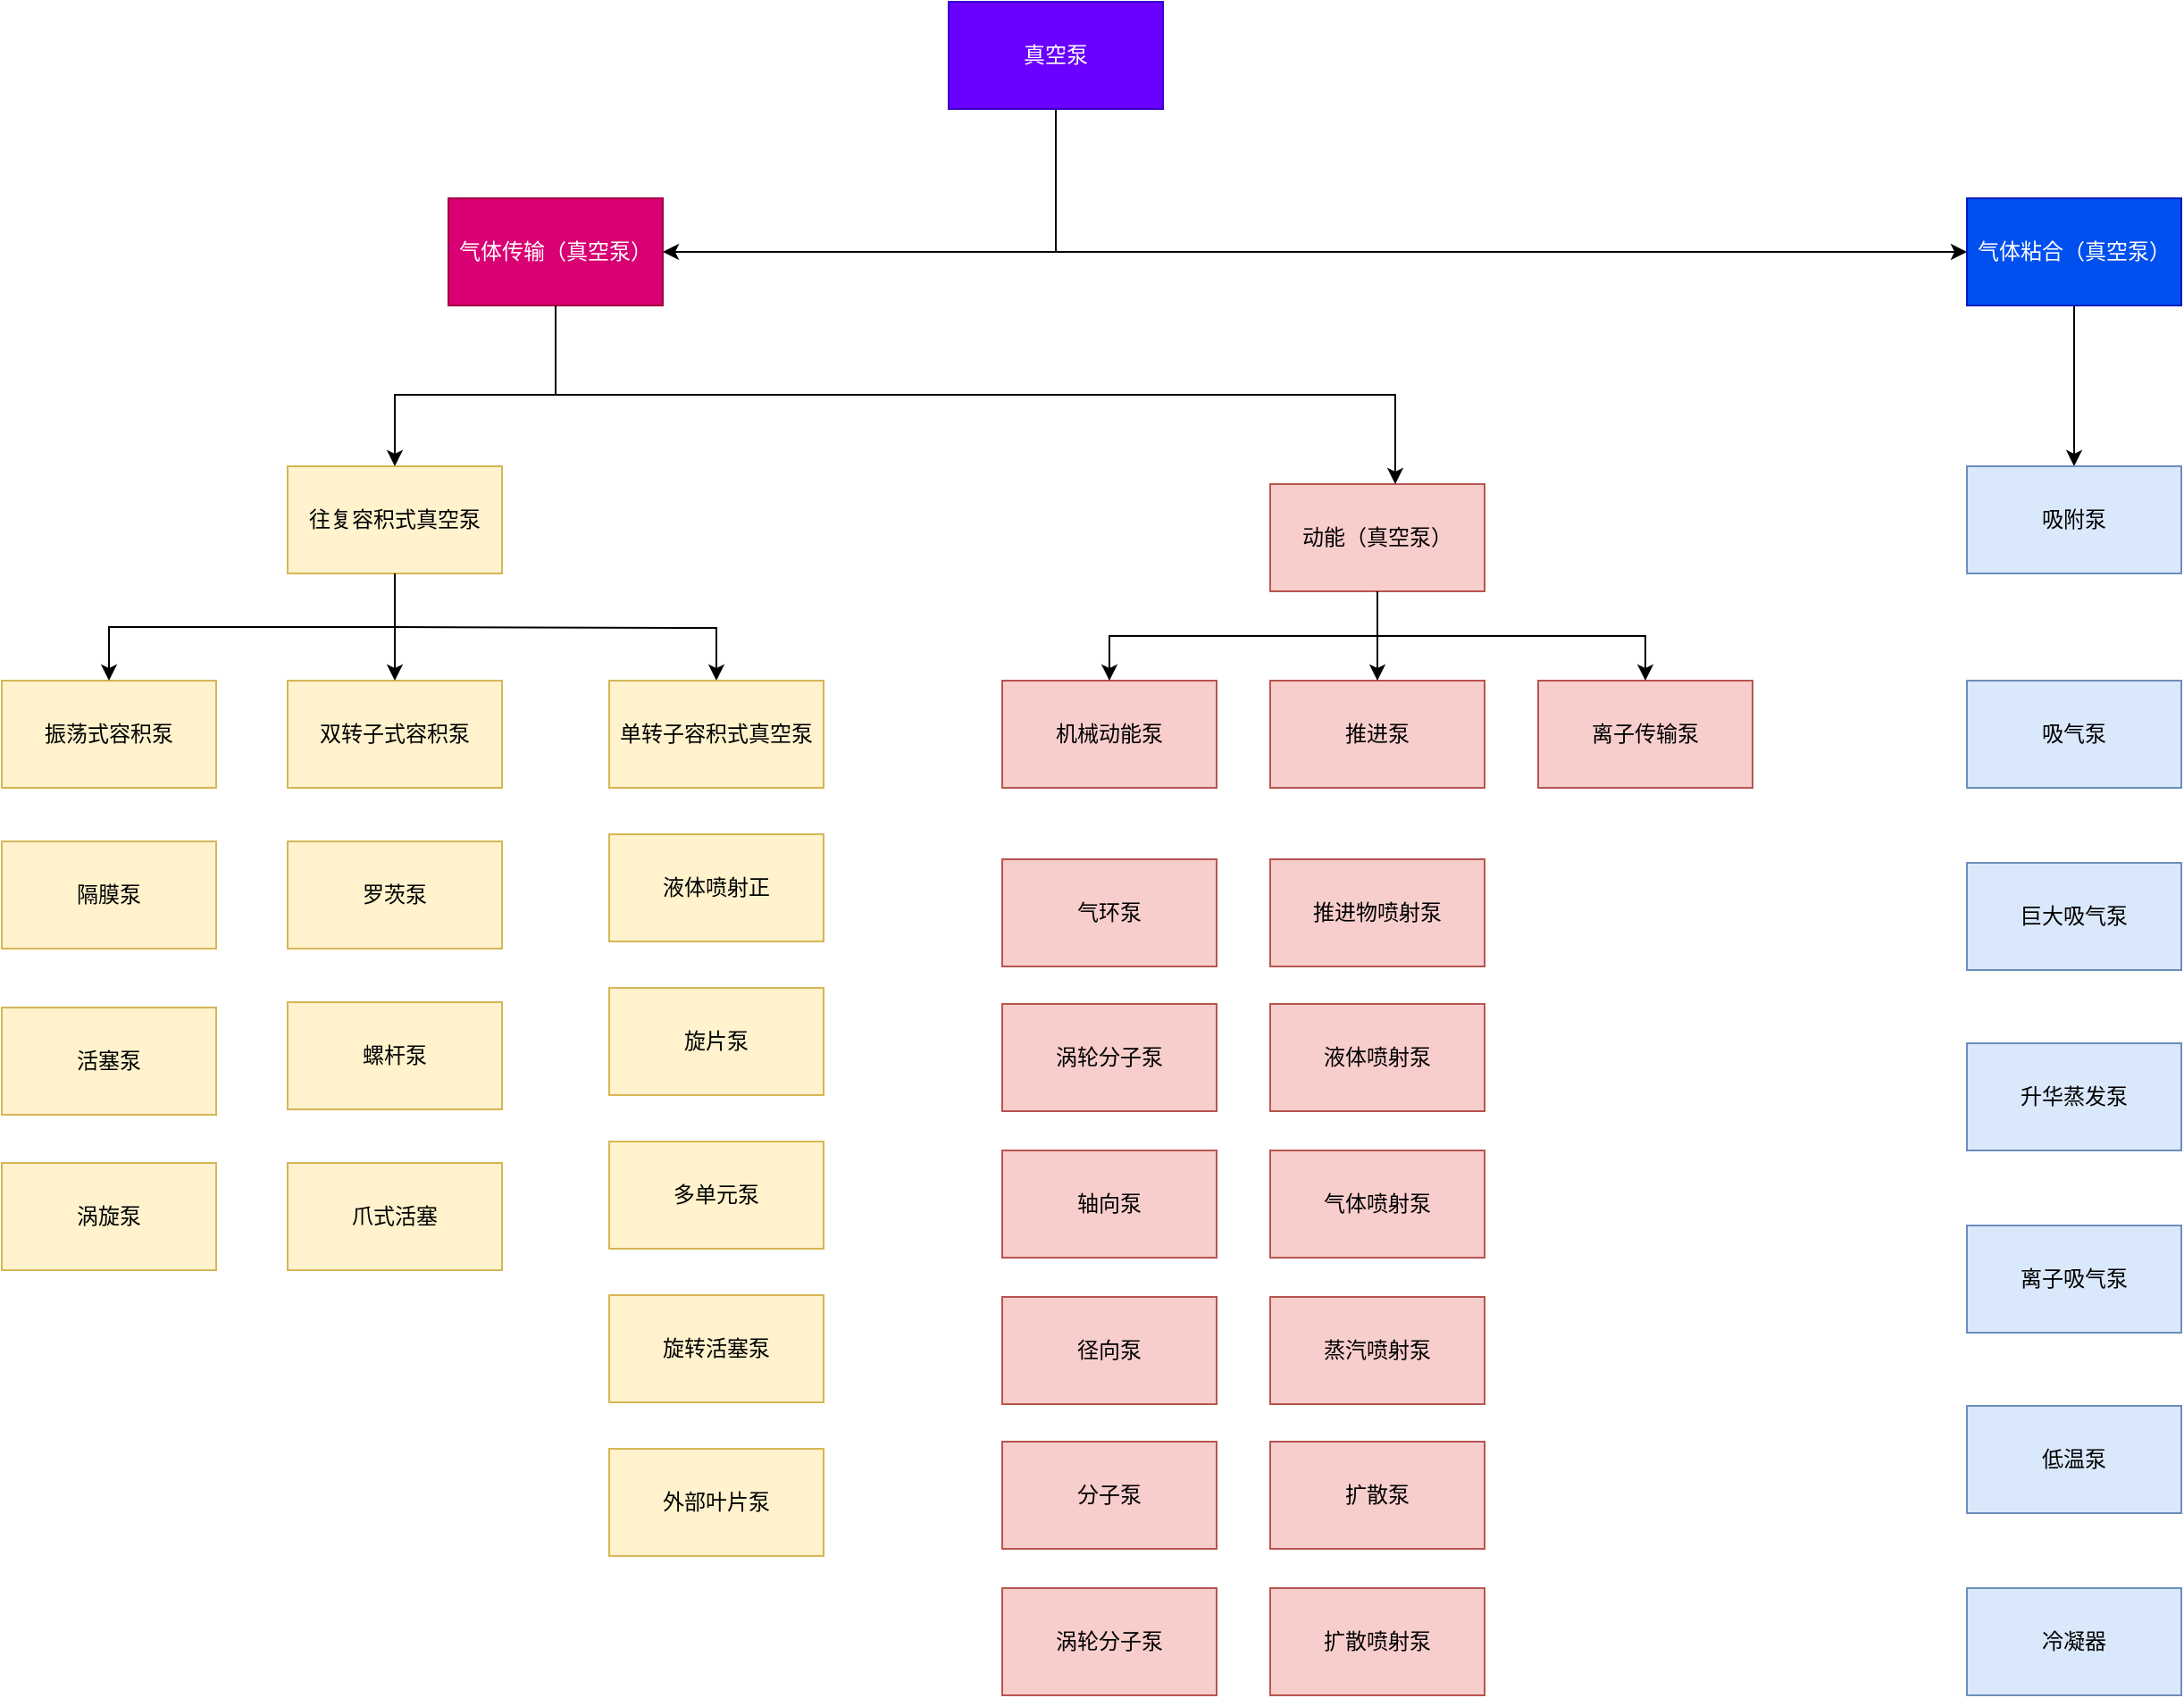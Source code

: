 <mxfile version="20.3.2" type="github">
  <diagram id="EJDTuElmcnAi4WPFWQzJ" name="Page-1">
    <mxGraphModel dx="1763" dy="1179" grid="0" gridSize="10" guides="1" tooltips="1" connect="1" arrows="1" fold="1" page="1" pageScale="1" pageWidth="850" pageHeight="1100" math="0" shadow="0">
      <root>
        <mxCell id="0" />
        <mxCell id="1" parent="0" />
        <mxCell id="JQe-0Pjy612eNR-_QcZm-43" style="edgeStyle=orthogonalEdgeStyle;rounded=0;orthogonalLoop=1;jettySize=auto;html=1;exitX=0.5;exitY=1;exitDx=0;exitDy=0;entryX=1;entryY=0.5;entryDx=0;entryDy=0;" edge="1" parent="1" source="flRVxpR7cwWonaM8a4Yf-1" target="flRVxpR7cwWonaM8a4Yf-2">
          <mxGeometry relative="1" as="geometry" />
        </mxCell>
        <mxCell id="JQe-0Pjy612eNR-_QcZm-44" style="edgeStyle=orthogonalEdgeStyle;rounded=0;orthogonalLoop=1;jettySize=auto;html=1;exitX=0.5;exitY=1;exitDx=0;exitDy=0;entryX=0;entryY=0.5;entryDx=0;entryDy=0;" edge="1" parent="1" source="flRVxpR7cwWonaM8a4Yf-1" target="flRVxpR7cwWonaM8a4Yf-4">
          <mxGeometry relative="1" as="geometry" />
        </mxCell>
        <mxCell id="flRVxpR7cwWonaM8a4Yf-1" value="真空泵" style="rounded=0;whiteSpace=wrap;html=1;container=0;fillColor=#6a00ff;fontColor=#ffffff;strokeColor=#3700CC;" parent="1" vertex="1">
          <mxGeometry x="790" y="76" width="120" height="60" as="geometry" />
        </mxCell>
        <mxCell id="flRVxpR7cwWonaM8a4Yf-2" value="气体传输（真空泵）" style="rounded=0;whiteSpace=wrap;html=1;container=0;fillColor=#d80073;strokeColor=#A50040;fontColor=#ffffff;" parent="1" vertex="1">
          <mxGeometry x="510" y="186" width="120" height="60" as="geometry" />
        </mxCell>
        <mxCell id="JQe-0Pjy612eNR-_QcZm-45" style="edgeStyle=orthogonalEdgeStyle;rounded=0;orthogonalLoop=1;jettySize=auto;html=1;exitX=0.5;exitY=1;exitDx=0;exitDy=0;" edge="1" parent="1" source="flRVxpR7cwWonaM8a4Yf-4" target="JQe-0Pjy612eNR-_QcZm-28">
          <mxGeometry relative="1" as="geometry" />
        </mxCell>
        <mxCell id="flRVxpR7cwWonaM8a4Yf-4" value="气体粘合（真空泵）" style="rounded=0;whiteSpace=wrap;html=1;container=0;fillColor=#0050ef;strokeColor=#001DBC;fontColor=#ffffff;" parent="1" vertex="1">
          <mxGeometry x="1360" y="186" width="120" height="60" as="geometry" />
        </mxCell>
        <mxCell id="flRVxpR7cwWonaM8a4Yf-16" value="" style="edgeStyle=orthogonalEdgeStyle;rounded=0;orthogonalLoop=1;jettySize=auto;html=1;" parent="1" target="flRVxpR7cwWonaM8a4Yf-15" edge="1">
          <mxGeometry relative="1" as="geometry">
            <mxPoint x="480" y="426" as="sourcePoint" />
          </mxGeometry>
        </mxCell>
        <mxCell id="flRVxpR7cwWonaM8a4Yf-6" value="往复容积式真空泵" style="rounded=0;whiteSpace=wrap;html=1;container=0;fillColor=#fff2cc;strokeColor=#d6b656;" parent="1" vertex="1">
          <mxGeometry x="420" y="336" width="120" height="60" as="geometry" />
        </mxCell>
        <mxCell id="flRVxpR7cwWonaM8a4Yf-7" value="" style="edgeStyle=orthogonalEdgeStyle;rounded=0;orthogonalLoop=1;jettySize=auto;html=1;" parent="1" source="flRVxpR7cwWonaM8a4Yf-2" target="flRVxpR7cwWonaM8a4Yf-6" edge="1">
          <mxGeometry relative="1" as="geometry">
            <Array as="points">
              <mxPoint x="570" y="296" />
              <mxPoint x="480" y="296" />
            </Array>
          </mxGeometry>
        </mxCell>
        <mxCell id="flRVxpR7cwWonaM8a4Yf-9" value="动能（真空泵）" style="rounded=0;whiteSpace=wrap;html=1;container=0;fillColor=#f8cecc;strokeColor=#b85450;" parent="1" vertex="1">
          <mxGeometry x="970" y="346" width="120" height="60" as="geometry" />
        </mxCell>
        <mxCell id="flRVxpR7cwWonaM8a4Yf-10" value="" style="edgeStyle=orthogonalEdgeStyle;rounded=0;orthogonalLoop=1;jettySize=auto;html=1;" parent="1" source="flRVxpR7cwWonaM8a4Yf-2" target="flRVxpR7cwWonaM8a4Yf-9" edge="1">
          <mxGeometry relative="1" as="geometry">
            <Array as="points">
              <mxPoint x="570" y="296" />
              <mxPoint x="1040" y="296" />
            </Array>
          </mxGeometry>
        </mxCell>
        <mxCell id="flRVxpR7cwWonaM8a4Yf-11" value="振荡式容积泵" style="rounded=0;whiteSpace=wrap;html=1;container=0;fillColor=#fff2cc;strokeColor=#d6b656;" parent="1" vertex="1">
          <mxGeometry x="260" y="456" width="120" height="60" as="geometry" />
        </mxCell>
        <mxCell id="flRVxpR7cwWonaM8a4Yf-12" value="" style="edgeStyle=orthogonalEdgeStyle;rounded=0;orthogonalLoop=1;jettySize=auto;html=1;" parent="1" source="flRVxpR7cwWonaM8a4Yf-6" target="flRVxpR7cwWonaM8a4Yf-11" edge="1">
          <mxGeometry relative="1" as="geometry">
            <Array as="points">
              <mxPoint x="480" y="426" />
              <mxPoint x="320" y="426" />
            </Array>
          </mxGeometry>
        </mxCell>
        <mxCell id="flRVxpR7cwWonaM8a4Yf-13" value="双转子式容积泵" style="rounded=0;whiteSpace=wrap;html=1;container=0;fillColor=#fff2cc;strokeColor=#d6b656;" parent="1" vertex="1">
          <mxGeometry x="420" y="456" width="120" height="60" as="geometry" />
        </mxCell>
        <mxCell id="flRVxpR7cwWonaM8a4Yf-14" value="" style="edgeStyle=orthogonalEdgeStyle;rounded=0;orthogonalLoop=1;jettySize=auto;html=1;" parent="1" source="flRVxpR7cwWonaM8a4Yf-6" target="flRVxpR7cwWonaM8a4Yf-13" edge="1">
          <mxGeometry relative="1" as="geometry" />
        </mxCell>
        <mxCell id="flRVxpR7cwWonaM8a4Yf-15" value="单转子容积式真空泵" style="rounded=0;whiteSpace=wrap;html=1;container=0;fillColor=#fff2cc;strokeColor=#d6b656;" parent="1" vertex="1">
          <mxGeometry x="600" y="456" width="120" height="60" as="geometry" />
        </mxCell>
        <mxCell id="flRVxpR7cwWonaM8a4Yf-17" value="隔膜泵" style="rounded=0;whiteSpace=wrap;html=1;container=0;fillColor=#fff2cc;strokeColor=#d6b656;" parent="1" vertex="1">
          <mxGeometry x="260" y="546" width="120" height="60" as="geometry" />
        </mxCell>
        <mxCell id="flRVxpR7cwWonaM8a4Yf-19" value="活塞泵" style="rounded=0;whiteSpace=wrap;html=1;container=0;fillColor=#fff2cc;strokeColor=#d6b656;" parent="1" vertex="1">
          <mxGeometry x="260" y="639" width="120" height="60" as="geometry" />
        </mxCell>
        <mxCell id="flRVxpR7cwWonaM8a4Yf-20" value="涡旋泵" style="rounded=0;whiteSpace=wrap;html=1;container=0;fillColor=#fff2cc;strokeColor=#d6b656;" parent="1" vertex="1">
          <mxGeometry x="260" y="726" width="120" height="60" as="geometry" />
        </mxCell>
        <mxCell id="flRVxpR7cwWonaM8a4Yf-21" value="罗茨泵" style="rounded=0;whiteSpace=wrap;html=1;container=0;fillColor=#fff2cc;strokeColor=#d6b656;" parent="1" vertex="1">
          <mxGeometry x="420" y="546" width="120" height="60" as="geometry" />
        </mxCell>
        <mxCell id="flRVxpR7cwWonaM8a4Yf-22" value="螺杆泵" style="rounded=0;whiteSpace=wrap;html=1;container=0;fillColor=#fff2cc;strokeColor=#d6b656;" parent="1" vertex="1">
          <mxGeometry x="420" y="636" width="120" height="60" as="geometry" />
        </mxCell>
        <mxCell id="flRVxpR7cwWonaM8a4Yf-23" value="爪式活塞" style="rounded=0;whiteSpace=wrap;html=1;container=0;fillColor=#fff2cc;strokeColor=#d6b656;" parent="1" vertex="1">
          <mxGeometry x="420" y="726" width="120" height="60" as="geometry" />
        </mxCell>
        <mxCell id="JQe-0Pjy612eNR-_QcZm-1" value="液体喷射正" style="rounded=0;whiteSpace=wrap;html=1;container=0;fillColor=#fff2cc;strokeColor=#d6b656;" vertex="1" parent="1">
          <mxGeometry x="600" y="542" width="120" height="60" as="geometry" />
        </mxCell>
        <mxCell id="JQe-0Pjy612eNR-_QcZm-3" value="旋片泵" style="rounded=0;whiteSpace=wrap;html=1;container=0;fillColor=#fff2cc;strokeColor=#d6b656;" vertex="1" parent="1">
          <mxGeometry x="600" y="628" width="120" height="60" as="geometry" />
        </mxCell>
        <mxCell id="JQe-0Pjy612eNR-_QcZm-4" value="多单元泵" style="rounded=0;whiteSpace=wrap;html=1;container=0;fillColor=#fff2cc;strokeColor=#d6b656;" vertex="1" parent="1">
          <mxGeometry x="600" y="714" width="120" height="60" as="geometry" />
        </mxCell>
        <mxCell id="JQe-0Pjy612eNR-_QcZm-5" value="旋转活塞泵&lt;br&gt;" style="rounded=0;whiteSpace=wrap;html=1;container=0;fillColor=#fff2cc;strokeColor=#d6b656;" vertex="1" parent="1">
          <mxGeometry x="600" y="800" width="120" height="60" as="geometry" />
        </mxCell>
        <mxCell id="JQe-0Pjy612eNR-_QcZm-6" value="外部叶片泵" style="rounded=0;whiteSpace=wrap;html=1;container=0;fillColor=#fff2cc;strokeColor=#d6b656;" vertex="1" parent="1">
          <mxGeometry x="600" y="886" width="120" height="60" as="geometry" />
        </mxCell>
        <mxCell id="JQe-0Pjy612eNR-_QcZm-8" value="机械动能泵" style="rounded=0;whiteSpace=wrap;html=1;container=0;fillColor=#f8cecc;strokeColor=#b85450;" vertex="1" parent="1">
          <mxGeometry x="820" y="456" width="120" height="60" as="geometry" />
        </mxCell>
        <mxCell id="JQe-0Pjy612eNR-_QcZm-33" style="edgeStyle=orthogonalEdgeStyle;rounded=0;orthogonalLoop=1;jettySize=auto;html=1;exitX=0.5;exitY=1;exitDx=0;exitDy=0;entryX=0.5;entryY=0;entryDx=0;entryDy=0;" edge="1" parent="1" source="flRVxpR7cwWonaM8a4Yf-9" target="JQe-0Pjy612eNR-_QcZm-8">
          <mxGeometry relative="1" as="geometry" />
        </mxCell>
        <mxCell id="JQe-0Pjy612eNR-_QcZm-10" value="气环泵" style="rounded=0;whiteSpace=wrap;html=1;container=0;fillColor=#f8cecc;strokeColor=#b85450;" vertex="1" parent="1">
          <mxGeometry x="820" y="556" width="120" height="60" as="geometry" />
        </mxCell>
        <mxCell id="JQe-0Pjy612eNR-_QcZm-11" value="涡轮分子泵" style="rounded=0;whiteSpace=wrap;html=1;container=0;fillColor=#f8cecc;strokeColor=#b85450;" vertex="1" parent="1">
          <mxGeometry x="820" y="637" width="120" height="60" as="geometry" />
        </mxCell>
        <mxCell id="JQe-0Pjy612eNR-_QcZm-12" value="轴向泵" style="rounded=0;whiteSpace=wrap;html=1;container=0;fillColor=#f8cecc;strokeColor=#b85450;" vertex="1" parent="1">
          <mxGeometry x="820" y="719" width="120" height="60" as="geometry" />
        </mxCell>
        <mxCell id="JQe-0Pjy612eNR-_QcZm-13" value="径向泵&lt;br&gt;" style="rounded=0;whiteSpace=wrap;html=1;container=0;fillColor=#f8cecc;strokeColor=#b85450;" vertex="1" parent="1">
          <mxGeometry x="820" y="801" width="120" height="60" as="geometry" />
        </mxCell>
        <mxCell id="JQe-0Pjy612eNR-_QcZm-14" value="分子泵" style="rounded=0;whiteSpace=wrap;html=1;container=0;fillColor=#f8cecc;strokeColor=#b85450;" vertex="1" parent="1">
          <mxGeometry x="820" y="882" width="120" height="60" as="geometry" />
        </mxCell>
        <mxCell id="JQe-0Pjy612eNR-_QcZm-15" value="涡轮分子泵" style="rounded=0;whiteSpace=wrap;html=1;container=0;fillColor=#f8cecc;strokeColor=#b85450;" vertex="1" parent="1">
          <mxGeometry x="820" y="964" width="120" height="60" as="geometry" />
        </mxCell>
        <mxCell id="JQe-0Pjy612eNR-_QcZm-17" value="推进泵" style="rounded=0;whiteSpace=wrap;html=1;container=0;fillColor=#f8cecc;strokeColor=#b85450;" vertex="1" parent="1">
          <mxGeometry x="970" y="456" width="120" height="60" as="geometry" />
        </mxCell>
        <mxCell id="JQe-0Pjy612eNR-_QcZm-30" style="edgeStyle=orthogonalEdgeStyle;rounded=0;orthogonalLoop=1;jettySize=auto;html=1;exitX=0.5;exitY=1;exitDx=0;exitDy=0;" edge="1" parent="1" source="flRVxpR7cwWonaM8a4Yf-9" target="JQe-0Pjy612eNR-_QcZm-17">
          <mxGeometry relative="1" as="geometry" />
        </mxCell>
        <mxCell id="JQe-0Pjy612eNR-_QcZm-20" value="推进物喷射泵" style="rounded=0;whiteSpace=wrap;html=1;container=0;fillColor=#f8cecc;strokeColor=#b85450;" vertex="1" parent="1">
          <mxGeometry x="970" y="556" width="120" height="60" as="geometry" />
        </mxCell>
        <mxCell id="JQe-0Pjy612eNR-_QcZm-21" value="液体喷射泵" style="rounded=0;whiteSpace=wrap;html=1;container=0;fillColor=#f8cecc;strokeColor=#b85450;" vertex="1" parent="1">
          <mxGeometry x="970" y="637" width="120" height="60" as="geometry" />
        </mxCell>
        <mxCell id="JQe-0Pjy612eNR-_QcZm-22" value="气体喷射泵" style="rounded=0;whiteSpace=wrap;html=1;container=0;fillColor=#f8cecc;strokeColor=#b85450;" vertex="1" parent="1">
          <mxGeometry x="970" y="719" width="120" height="60" as="geometry" />
        </mxCell>
        <mxCell id="JQe-0Pjy612eNR-_QcZm-23" value="蒸汽喷射泵" style="rounded=0;whiteSpace=wrap;html=1;container=0;fillColor=#f8cecc;strokeColor=#b85450;" vertex="1" parent="1">
          <mxGeometry x="970" y="801" width="120" height="60" as="geometry" />
        </mxCell>
        <mxCell id="JQe-0Pjy612eNR-_QcZm-24" value="扩散泵" style="rounded=0;whiteSpace=wrap;html=1;container=0;fillColor=#f8cecc;strokeColor=#b85450;" vertex="1" parent="1">
          <mxGeometry x="970" y="882" width="120" height="60" as="geometry" />
        </mxCell>
        <mxCell id="JQe-0Pjy612eNR-_QcZm-25" value="扩散喷射泵" style="rounded=0;whiteSpace=wrap;html=1;container=0;fillColor=#f8cecc;strokeColor=#b85450;" vertex="1" parent="1">
          <mxGeometry x="970" y="964" width="120" height="60" as="geometry" />
        </mxCell>
        <mxCell id="JQe-0Pjy612eNR-_QcZm-26" value="离子传输泵" style="rounded=0;whiteSpace=wrap;html=1;container=0;fillColor=#f8cecc;strokeColor=#b85450;" vertex="1" parent="1">
          <mxGeometry x="1120" y="456" width="120" height="60" as="geometry" />
        </mxCell>
        <mxCell id="JQe-0Pjy612eNR-_QcZm-34" style="edgeStyle=orthogonalEdgeStyle;rounded=0;orthogonalLoop=1;jettySize=auto;html=1;exitX=0.5;exitY=1;exitDx=0;exitDy=0;entryX=0.5;entryY=0;entryDx=0;entryDy=0;" edge="1" parent="1" source="flRVxpR7cwWonaM8a4Yf-9" target="JQe-0Pjy612eNR-_QcZm-26">
          <mxGeometry relative="1" as="geometry" />
        </mxCell>
        <mxCell id="JQe-0Pjy612eNR-_QcZm-28" value="吸附泵" style="rounded=0;whiteSpace=wrap;html=1;container=0;fillColor=#dae8fc;strokeColor=#6c8ebf;" vertex="1" parent="1">
          <mxGeometry x="1360" y="336" width="120" height="60" as="geometry" />
        </mxCell>
        <mxCell id="JQe-0Pjy612eNR-_QcZm-35" value="吸气泵" style="rounded=0;whiteSpace=wrap;html=1;container=0;fillColor=#dae8fc;strokeColor=#6c8ebf;" vertex="1" parent="1">
          <mxGeometry x="1360" y="456" width="120" height="60" as="geometry" />
        </mxCell>
        <mxCell id="JQe-0Pjy612eNR-_QcZm-36" value="巨大吸气泵" style="rounded=0;whiteSpace=wrap;html=1;container=0;fillColor=#dae8fc;strokeColor=#6c8ebf;" vertex="1" parent="1">
          <mxGeometry x="1360" y="558" width="120" height="60" as="geometry" />
        </mxCell>
        <mxCell id="JQe-0Pjy612eNR-_QcZm-37" value="升华蒸发泵" style="rounded=0;whiteSpace=wrap;html=1;container=0;fillColor=#dae8fc;strokeColor=#6c8ebf;" vertex="1" parent="1">
          <mxGeometry x="1360" y="659" width="120" height="60" as="geometry" />
        </mxCell>
        <mxCell id="JQe-0Pjy612eNR-_QcZm-38" value="离子吸气泵" style="rounded=0;whiteSpace=wrap;html=1;container=0;fillColor=#dae8fc;strokeColor=#6c8ebf;" vertex="1" parent="1">
          <mxGeometry x="1360" y="761" width="120" height="60" as="geometry" />
        </mxCell>
        <mxCell id="JQe-0Pjy612eNR-_QcZm-39" value="低温泵" style="rounded=0;whiteSpace=wrap;html=1;container=0;fillColor=#dae8fc;strokeColor=#6c8ebf;" vertex="1" parent="1">
          <mxGeometry x="1360" y="862" width="120" height="60" as="geometry" />
        </mxCell>
        <mxCell id="JQe-0Pjy612eNR-_QcZm-40" value="冷凝器" style="rounded=0;whiteSpace=wrap;html=1;container=0;fillColor=#dae8fc;strokeColor=#6c8ebf;" vertex="1" parent="1">
          <mxGeometry x="1360" y="964" width="120" height="60" as="geometry" />
        </mxCell>
      </root>
    </mxGraphModel>
  </diagram>
</mxfile>
